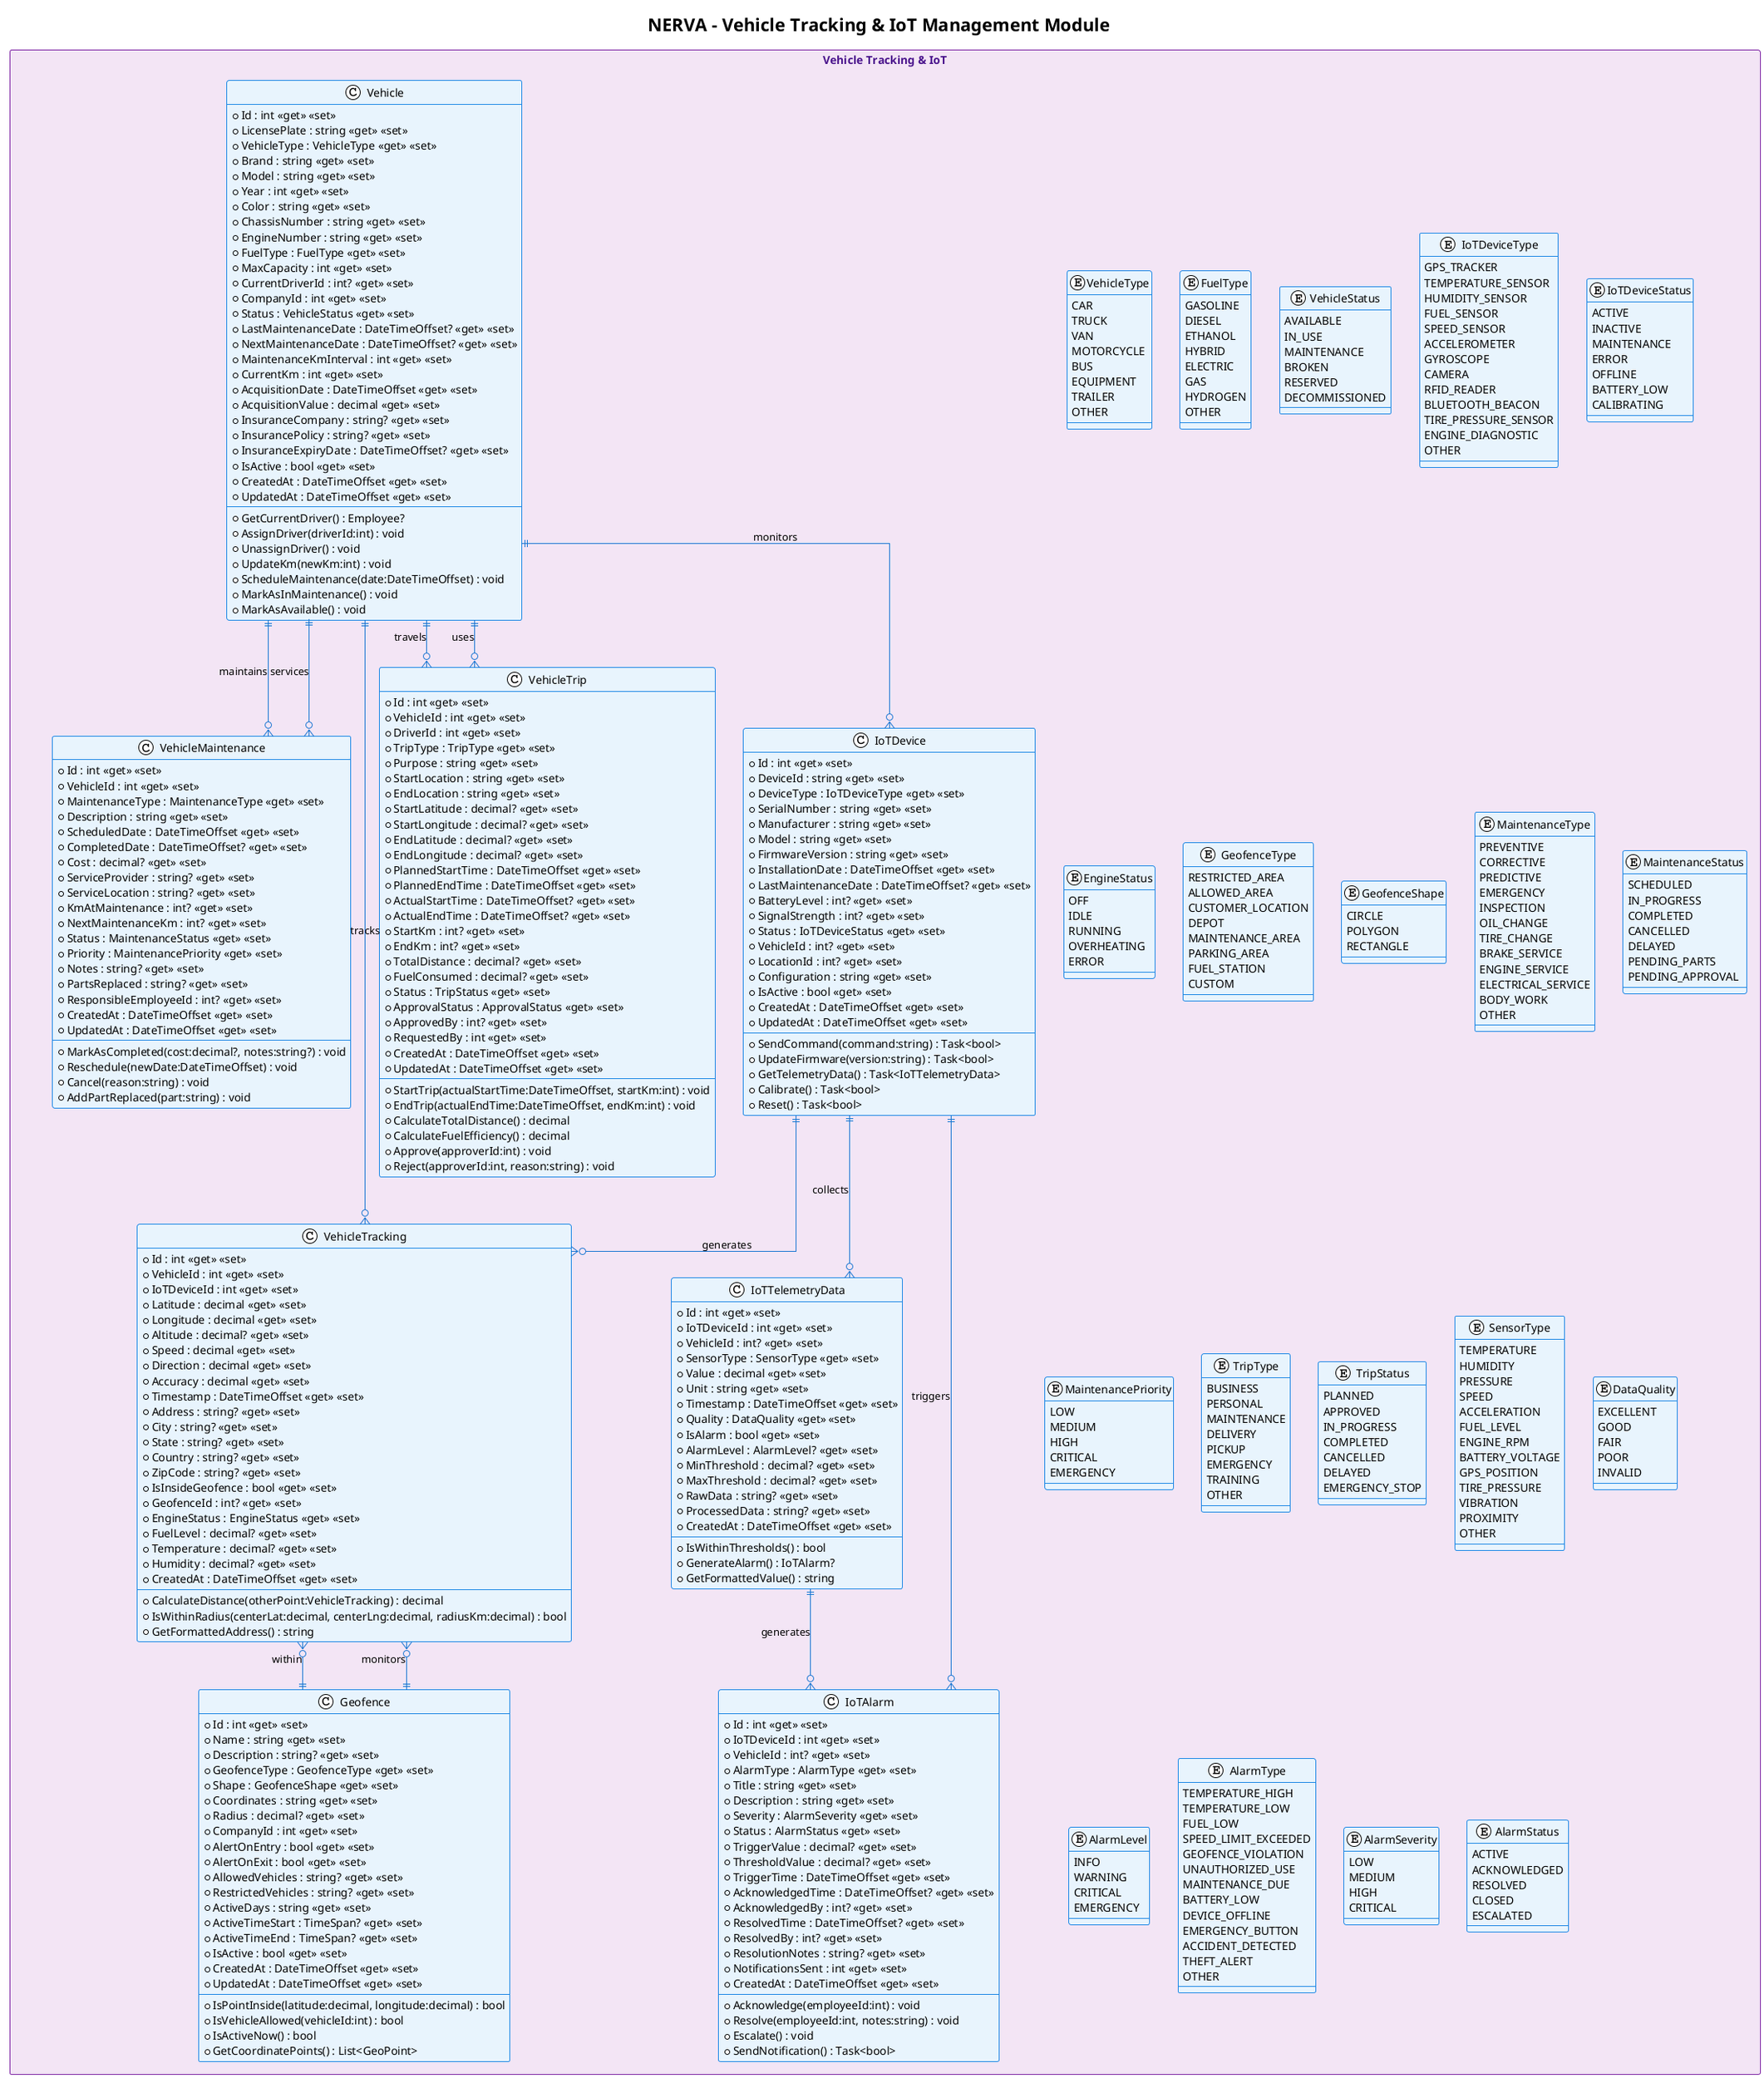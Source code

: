 @startuml NERVA_Vehicle_Tracking_IoT
!theme plain
skinparam linetype ortho
skinparam packageStyle rectangle
skinparam backgroundColor #FFFFFF
skinparam class {
    BackgroundColor #E8F4FD
    BorderColor #1E88E5
    ArrowColor #1976D2
}
skinparam package {
    BackgroundColor #F3E5F5
    BorderColor #7B1FA2
    FontColor #4A148C
    FontSize 14
    FontStyle bold
}

title NERVA - Vehicle Tracking & IoT Management Module

' ===== VEHICLE TRACKING & IOT PACKAGE =====
package "Vehicle Tracking & IoT" as VehicleTrackingIoT {
    
    ' Core Vehicle Entities
    class Vehicle {
        + Id : int <<get>> <<set>>
        + LicensePlate : string <<get>> <<set>>
        + VehicleType : VehicleType <<get>> <<set>>
        + Brand : string <<get>> <<set>>
        + Model : string <<get>> <<set>>
        + Year : int <<get>> <<set>>
        + Color : string <<get>> <<set>>
        + ChassisNumber : string <<get>> <<set>>
        + EngineNumber : string <<get>> <<set>>
        + FuelType : FuelType <<get>> <<set>>
        + MaxCapacity : int <<get>> <<set>>
        + CurrentDriverId : int? <<get>> <<set>>
        + CompanyId : int <<get>> <<set>>
        + Status : VehicleStatus <<get>> <<set>>
        + LastMaintenanceDate : DateTimeOffset? <<get>> <<set>>
        + NextMaintenanceDate : DateTimeOffset? <<get>> <<set>>
        + MaintenanceKmInterval : int <<get>> <<set>>
        + CurrentKm : int <<get>> <<set>>
        + AcquisitionDate : DateTimeOffset <<get>> <<set>>
        + AcquisitionValue : decimal <<get>> <<set>>
        + InsuranceCompany : string? <<get>> <<set>>
        + InsurancePolicy : string? <<get>> <<set>>
        + InsuranceExpiryDate : DateTimeOffset? <<get>> <<set>>
        + IsActive : bool <<get>> <<set>>
        + CreatedAt : DateTimeOffset <<get>> <<set>>
        + UpdatedAt : DateTimeOffset <<get>> <<set>>
        --
        + GetCurrentDriver() : Employee?
        + AssignDriver(driverId:int) : void
        + UnassignDriver() : void
        + UpdateKm(newKm:int) : void
        + ScheduleMaintenance(date:DateTimeOffset) : void
        + MarkAsInMaintenance() : void
        + MarkAsAvailable() : void
    }
    
    ' IoT Device Management
    class IoTDevice {
        + Id : int <<get>> <<set>>
        + DeviceId : string <<get>> <<set>>
        + DeviceType : IoTDeviceType <<get>> <<set>>
        + SerialNumber : string <<get>> <<set>>
        + Manufacturer : string <<get>> <<set>>
        + Model : string <<get>> <<set>>
        + FirmwareVersion : string <<get>> <<set>>
        + InstallationDate : DateTimeOffset <<get>> <<set>>
        + LastMaintenanceDate : DateTimeOffset? <<get>> <<set>>
        + BatteryLevel : int? <<get>> <<set>>
        + SignalStrength : int? <<get>> <<set>>
        + Status : IoTDeviceStatus <<get>> <<set>>
        + VehicleId : int? <<get>> <<set>>
        + LocationId : int? <<get>> <<set>>
        + Configuration : string <<get>> <<set>>
        + IsActive : bool <<get>> <<set>>
        + CreatedAt : DateTimeOffset <<get>> <<set>>
        + UpdatedAt : DateTimeOffset <<get>> <<set>>
        --
        + SendCommand(command:string) : Task<bool>
        + UpdateFirmware(version:string) : Task<bool>
        + GetTelemetryData() : Task<IoTTelemetryData>
        + Calibrate() : Task<bool>
        + Reset() : Task<bool>
    }
    
    ' Vehicle Tracking
    class VehicleTracking {
        + Id : int <<get>> <<set>>
        + VehicleId : int <<get>> <<set>>
        + IoTDeviceId : int <<get>> <<set>>
        + Latitude : decimal <<get>> <<set>>
        + Longitude : decimal <<get>> <<set>>
        + Altitude : decimal? <<get>> <<set>>
        + Speed : decimal <<get>> <<set>>
        + Direction : decimal <<get>> <<set>>
        + Accuracy : decimal <<get>> <<set>>
        + Timestamp : DateTimeOffset <<get>> <<set>>
        + Address : string? <<get>> <<set>>
        + City : string? <<get>> <<set>>
        + State : string? <<get>> <<set>>
        + Country : string? <<get>> <<set>>
        + ZipCode : string? <<get>> <<set>>
        + IsInsideGeofence : bool <<get>> <<set>>
        + GeofenceId : int? <<get>> <<set>>
        + EngineStatus : EngineStatus <<get>> <<set>>
        + FuelLevel : decimal? <<get>> <<set>>
        + Temperature : decimal? <<get>> <<set>>
        + Humidity : decimal? <<get>> <<set>>
        + CreatedAt : DateTimeOffset <<get>> <<set>>
        --
        + CalculateDistance(otherPoint:VehicleTracking) : decimal
        + IsWithinRadius(centerLat:decimal, centerLng:decimal, radiusKm:decimal) : bool
        + GetFormattedAddress() : string
    }
    
    ' Geofence Management
    class Geofence {
        + Id : int <<get>> <<set>>
        + Name : string <<get>> <<set>>
        + Description : string? <<get>> <<set>>
        + GeofenceType : GeofenceType <<get>> <<set>>
        + Shape : GeofenceShape <<get>> <<set>>
        + Coordinates : string <<get>> <<set>>
        + Radius : decimal? <<get>> <<set>>
        + CompanyId : int <<get>> <<set>>
        + AlertOnEntry : bool <<get>> <<set>>
        + AlertOnExit : bool <<get>> <<set>>
        + AllowedVehicles : string? <<get>> <<set>>
        + RestrictedVehicles : string? <<get>> <<set>>
        + ActiveDays : string <<get>> <<set>>
        + ActiveTimeStart : TimeSpan? <<get>> <<set>>
        + ActiveTimeEnd : TimeSpan? <<get>> <<set>>
        + IsActive : bool <<get>> <<set>>
        + CreatedAt : DateTimeOffset <<get>> <<set>>
        + UpdatedAt : DateTimeOffset <<get>> <<set>>
        --
        + IsPointInside(latitude:decimal, longitude:decimal) : bool
        + IsVehicleAllowed(vehicleId:int) : bool
        + IsActiveNow() : bool
        + GetCoordinatePoints() : List<GeoPoint>
    }
    
    ' Vehicle Maintenance
    class VehicleMaintenance {
        + Id : int <<get>> <<set>>
        + VehicleId : int <<get>> <<set>>
        + MaintenanceType : MaintenanceType <<get>> <<set>>
        + Description : string <<get>> <<set>>
        + ScheduledDate : DateTimeOffset <<get>> <<set>>
        + CompletedDate : DateTimeOffset? <<get>> <<set>>
        + Cost : decimal? <<get>> <<set>>
        + ServiceProvider : string? <<get>> <<set>>
        + ServiceLocation : string? <<get>> <<set>>
        + KmAtMaintenance : int? <<get>> <<set>>
        + NextMaintenanceKm : int? <<get>> <<set>>
        + Status : MaintenanceStatus <<get>> <<set>>
        + Priority : MaintenancePriority <<get>> <<set>>
        + Notes : string? <<get>> <<set>>
        + PartsReplaced : string? <<get>> <<set>>
        + ResponsibleEmployeeId : int? <<get>> <<set>>
        + CreatedAt : DateTimeOffset <<get>> <<set>>
        + UpdatedAt : DateTimeOffset <<get>> <<set>>
        --
        + MarkAsCompleted(cost:decimal?, notes:string?) : void
        + Reschedule(newDate:DateTimeOffset) : void
        + Cancel(reason:string) : void
        + AddPartReplaced(part:string) : void
    }
    
    ' Trip Management
    class VehicleTrip {
        + Id : int <<get>> <<set>>
        + VehicleId : int <<get>> <<set>>
        + DriverId : int <<get>> <<set>>
        + TripType : TripType <<get>> <<set>>
        + Purpose : string <<get>> <<set>>
        + StartLocation : string <<get>> <<set>>
        + EndLocation : string <<get>> <<set>>
        + StartLatitude : decimal? <<get>> <<set>>
        + StartLongitude : decimal? <<get>> <<set>>
        + EndLatitude : decimal? <<get>> <<set>>
        + EndLongitude : decimal? <<get>> <<set>>
        + PlannedStartTime : DateTimeOffset <<get>> <<set>>
        + PlannedEndTime : DateTimeOffset <<get>> <<set>>
        + ActualStartTime : DateTimeOffset? <<get>> <<set>>
        + ActualEndTime : DateTimeOffset? <<get>> <<set>>
        + StartKm : int? <<get>> <<set>>
        + EndKm : int? <<get>> <<set>>
        + TotalDistance : decimal? <<get>> <<set>>
        + FuelConsumed : decimal? <<get>> <<set>>
        + Status : TripStatus <<get>> <<set>>
        + ApprovalStatus : ApprovalStatus <<get>> <<set>>
        + ApprovedBy : int? <<get>> <<set>>
        + RequestedBy : int <<get>> <<set>>
        + CreatedAt : DateTimeOffset <<get>> <<set>>
        + UpdatedAt : DateTimeOffset <<get>> <<set>>
        --
        + StartTrip(actualStartTime:DateTimeOffset, startKm:int) : void
        + EndTrip(actualEndTime:DateTimeOffset, endKm:int) : void
        + CalculateTotalDistance() : decimal
        + CalculateFuelEfficiency() : decimal
        + Approve(approverId:int) : void
        + Reject(approverId:int, reason:string) : void
    }
    
    ' IoT Telemetry Data
    class IoTTelemetryData {
        + Id : int <<get>> <<set>>
        + IoTDeviceId : int <<get>> <<set>>
        + VehicleId : int? <<get>> <<set>>
        + SensorType : SensorType <<get>> <<set>>
        + Value : decimal <<get>> <<set>>
        + Unit : string <<get>> <<set>>
        + Timestamp : DateTimeOffset <<get>> <<set>>
        + Quality : DataQuality <<get>> <<set>>
        + IsAlarm : bool <<get>> <<set>>
        + AlarmLevel : AlarmLevel? <<get>> <<set>>
        + MinThreshold : decimal? <<get>> <<set>>
        + MaxThreshold : decimal? <<get>> <<set>>
        + RawData : string? <<get>> <<set>>
        + ProcessedData : string? <<get>> <<set>>
        + CreatedAt : DateTimeOffset <<get>> <<set>>
        --
        + IsWithinThresholds() : bool
        + GenerateAlarm() : IoTAlarm?
        + GetFormattedValue() : string
    }
    
    ' IoT Alerts and Alarms
    class IoTAlarm {
        + Id : int <<get>> <<set>>
        + IoTDeviceId : int <<get>> <<set>>
        + VehicleId : int? <<get>> <<set>>
        + AlarmType : AlarmType <<get>> <<set>>
        + Title : string <<get>> <<set>>
        + Description : string <<get>> <<set>>
        + Severity : AlarmSeverity <<get>> <<set>>
        + Status : AlarmStatus <<get>> <<set>>
        + TriggerValue : decimal? <<get>> <<set>>
        + ThresholdValue : decimal? <<get>> <<set>>
        + TriggerTime : DateTimeOffset <<get>> <<set>>
        + AcknowledgedTime : DateTimeOffset? <<get>> <<set>>
        + AcknowledgedBy : int? <<get>> <<set>>
        + ResolvedTime : DateTimeOffset? <<get>> <<set>>
        + ResolvedBy : int? <<get>> <<set>>
        + ResolutionNotes : string? <<get>> <<set>>
        + NotificationsSent : int <<get>> <<set>>
        + CreatedAt : DateTimeOffset <<get>> <<set>>
        --
        + Acknowledge(employeeId:int) : void
        + Resolve(employeeId:int, notes:string) : void
        + Escalate() : void
        + SendNotification() : Task<bool>
    }
    
    ' Enums
    enum VehicleType {
        CAR
        TRUCK
        VAN
        MOTORCYCLE
        BUS
        EQUIPMENT
        TRAILER
        OTHER
    }
    
    enum FuelType {
        GASOLINE
        DIESEL
        ETHANOL
        HYBRID
        ELECTRIC
        GAS
        HYDROGEN
        OTHER
    }
    
    enum VehicleStatus {
        AVAILABLE
        IN_USE
        MAINTENANCE
        BROKEN
        RESERVED
        DECOMMISSIONED
    }
    
    enum IoTDeviceType {
        GPS_TRACKER
        TEMPERATURE_SENSOR
        HUMIDITY_SENSOR
        FUEL_SENSOR
        SPEED_SENSOR
        ACCELEROMETER
        GYROSCOPE
        CAMERA
        RFID_READER
        BLUETOOTH_BEACON
        TIRE_PRESSURE_SENSOR
        ENGINE_DIAGNOSTIC
        OTHER
    }
    
    enum IoTDeviceStatus {
        ACTIVE
        INACTIVE
        MAINTENANCE
        ERROR
        OFFLINE
        BATTERY_LOW
        CALIBRATING
    }
    
    enum EngineStatus {
        OFF
        IDLE
        RUNNING
        OVERHEATING
        ERROR
    }
    
    enum GeofenceType {
        RESTRICTED_AREA
        ALLOWED_AREA
        CUSTOMER_LOCATION
        DEPOT
        MAINTENANCE_AREA
        PARKING_AREA
        FUEL_STATION
        CUSTOM
    }
    
    enum GeofenceShape {
        CIRCLE
        POLYGON
        RECTANGLE
    }
    
    enum MaintenanceType {
        PREVENTIVE
        CORRECTIVE
        PREDICTIVE
        EMERGENCY
        INSPECTION
        OIL_CHANGE
        TIRE_CHANGE
        BRAKE_SERVICE
        ENGINE_SERVICE
        ELECTRICAL_SERVICE
        BODY_WORK
        OTHER
    }
    
    enum MaintenanceStatus {
        SCHEDULED
        IN_PROGRESS
        COMPLETED
        CANCELLED
        DELAYED
        PENDING_PARTS
        PENDING_APPROVAL
    }
    
    enum MaintenancePriority {
        LOW
        MEDIUM
        HIGH
        CRITICAL
        EMERGENCY
    }
    
    enum TripType {
        BUSINESS
        PERSONAL
        MAINTENANCE
        DELIVERY
        PICKUP
        EMERGENCY
        TRAINING
        OTHER
    }
    
    enum TripStatus {
        PLANNED
        APPROVED
        IN_PROGRESS
        COMPLETED
        CANCELLED
        DELAYED
        EMERGENCY_STOP
    }
    
    enum SensorType {
        TEMPERATURE
        HUMIDITY
        PRESSURE
        SPEED
        ACCELERATION
        FUEL_LEVEL
        ENGINE_RPM
        BATTERY_VOLTAGE
        GPS_POSITION
        TIRE_PRESSURE
        VIBRATION
        PROXIMITY
        OTHER
    }
    
    enum DataQuality {
        EXCELLENT
        GOOD
        FAIR
        POOR
        INVALID
    }
    
    enum AlarmLevel {
        INFO
        WARNING
        CRITICAL
        EMERGENCY
    }
    
    enum AlarmType {
        TEMPERATURE_HIGH
        TEMPERATURE_LOW
        FUEL_LOW
        SPEED_LIMIT_EXCEEDED
        GEOFENCE_VIOLATION
        UNAUTHORIZED_USE
        MAINTENANCE_DUE
        BATTERY_LOW
        DEVICE_OFFLINE
        EMERGENCY_BUTTON
        ACCIDENT_DETECTED
        THEFT_ALERT
        OTHER
    }
    
    enum AlarmSeverity {
        LOW
        MEDIUM
        HIGH
        CRITICAL
    }
    
    enum AlarmStatus {
        ACTIVE
        ACKNOWLEDGED
        RESOLVED
        CLOSED
        ESCALATED
    }
    
    ' Relationships
    Vehicle ||--o{ VehicleTracking : "tracks"
    Vehicle ||--o{ VehicleMaintenance : "maintains"
    Vehicle ||--o{ VehicleTrip : "travels"
    Vehicle ||--o{ IoTDevice : "monitors"
    
    IoTDevice ||--o{ VehicleTracking : "generates"
    IoTDevice ||--o{ IoTTelemetryData : "collects"
    IoTDevice ||--o{ IoTAlarm : "triggers"
    
    VehicleTracking }o--|| Geofence : "within"
    
    IoTTelemetryData ||--o{ IoTAlarm : "generates"
    
    Geofence ||--o{ VehicleTracking : "monitors"
    
    VehicleTrip }o--|| Vehicle : "uses"
    
    VehicleMaintenance }o--|| Vehicle : "services"
}

@enduml
